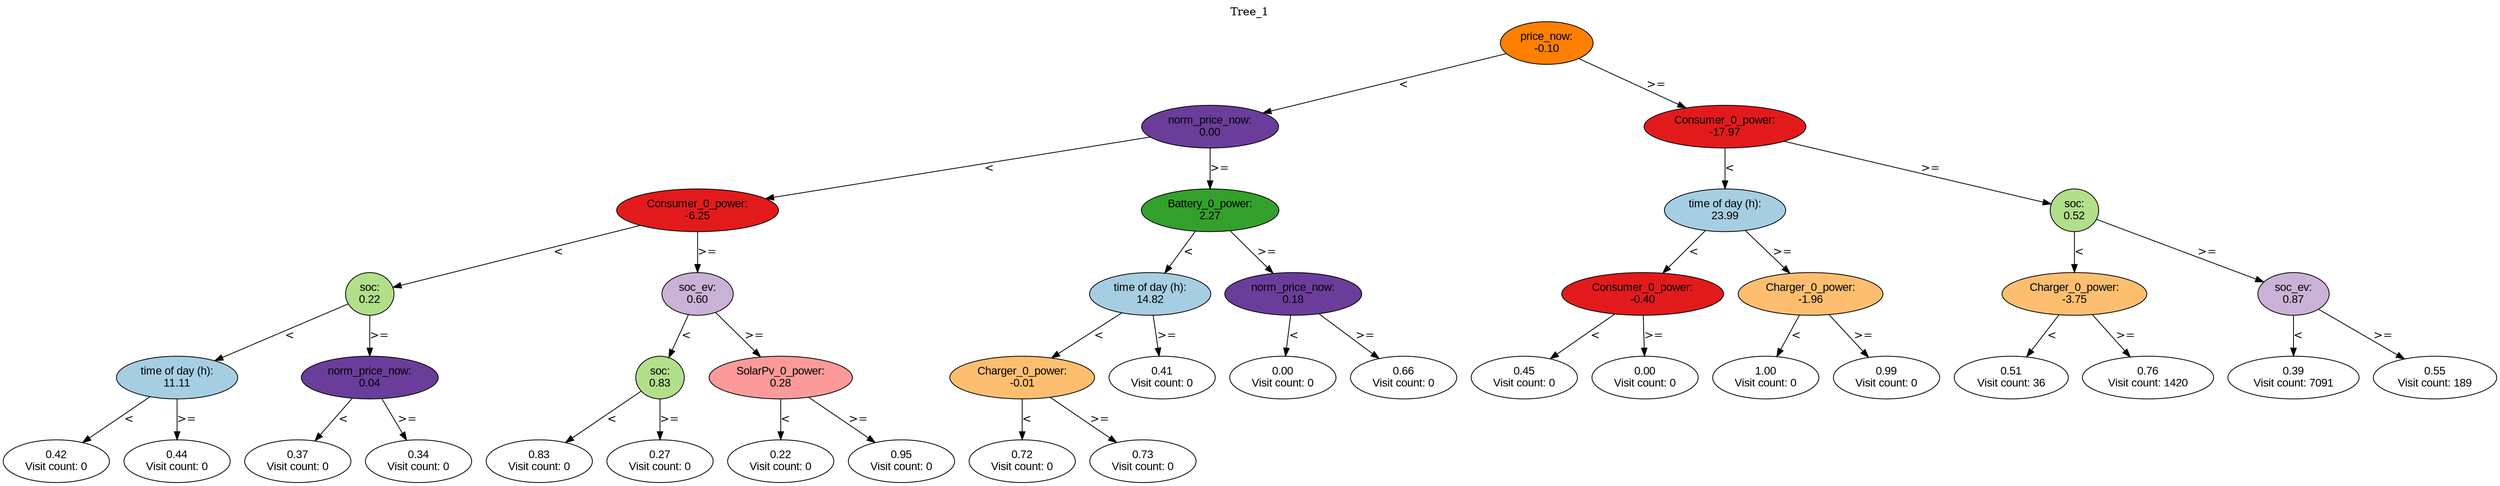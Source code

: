 digraph BST {
    node [fontname="Arial" style=filled colorscheme=paired12];
    0 [ label = "price_now:
-0.10" fillcolor=8];
    1 [ label = "norm_price_now:
0.00" fillcolor=10];
    2 [ label = "Consumer_0_power:
-6.25" fillcolor=6];
    3 [ label = "soc:
0.22" fillcolor=3];
    4 [ label = "time of day (h):
11.11" fillcolor=1];
    5 [ label = "0.42
Visit count: 0" fillcolor=white];
    6 [ label = "0.44
Visit count: 0" fillcolor=white];
    7 [ label = "norm_price_now:
0.04" fillcolor=10];
    8 [ label = "0.37
Visit count: 0" fillcolor=white];
    9 [ label = "0.34
Visit count: 0" fillcolor=white];
    10 [ label = "soc_ev:
0.60" fillcolor=9];
    11 [ label = "soc:
0.83" fillcolor=3];
    12 [ label = "0.83
Visit count: 0" fillcolor=white];
    13 [ label = "0.27
Visit count: 0" fillcolor=white];
    14 [ label = "SolarPv_0_power:
0.28" fillcolor=5];
    15 [ label = "0.22
Visit count: 0" fillcolor=white];
    16 [ label = "0.95
Visit count: 0" fillcolor=white];
    17 [ label = "Battery_0_power:
2.27" fillcolor=4];
    18 [ label = "time of day (h):
14.82" fillcolor=1];
    19 [ label = "Charger_0_power:
-0.01" fillcolor=7];
    20 [ label = "0.72
Visit count: 0" fillcolor=white];
    21 [ label = "0.73
Visit count: 0" fillcolor=white];
    22 [ label = "0.41
Visit count: 0" fillcolor=white];
    23 [ label = "norm_price_now:
0.18" fillcolor=10];
    24 [ label = "0.00
Visit count: 0" fillcolor=white];
    25 [ label = "0.66
Visit count: 0" fillcolor=white];
    26 [ label = "Consumer_0_power:
-17.97" fillcolor=6];
    27 [ label = "time of day (h):
23.99" fillcolor=1];
    28 [ label = "Consumer_0_power:
-0.40" fillcolor=6];
    29 [ label = "0.45
Visit count: 0" fillcolor=white];
    30 [ label = "0.00
Visit count: 0" fillcolor=white];
    31 [ label = "Charger_0_power:
-1.96" fillcolor=7];
    32 [ label = "1.00
Visit count: 0" fillcolor=white];
    33 [ label = "0.99
Visit count: 0" fillcolor=white];
    34 [ label = "soc:
0.52" fillcolor=3];
    35 [ label = "Charger_0_power:
-3.75" fillcolor=7];
    36 [ label = "0.51
Visit count: 36" fillcolor=white];
    37 [ label = "0.76
Visit count: 1420" fillcolor=white];
    38 [ label = "soc_ev:
0.87" fillcolor=9];
    39 [ label = "0.39
Visit count: 7091" fillcolor=white];
    40 [ label = "0.55
Visit count: 189" fillcolor=white];

    0  -> 1[ label = "<"];
    0  -> 26[ label = ">="];
    1  -> 2[ label = "<"];
    1  -> 17[ label = ">="];
    2  -> 3[ label = "<"];
    2  -> 10[ label = ">="];
    3  -> 4[ label = "<"];
    3  -> 7[ label = ">="];
    4  -> 5[ label = "<"];
    4  -> 6[ label = ">="];
    7  -> 8[ label = "<"];
    7  -> 9[ label = ">="];
    10  -> 11[ label = "<"];
    10  -> 14[ label = ">="];
    11  -> 12[ label = "<"];
    11  -> 13[ label = ">="];
    14  -> 15[ label = "<"];
    14  -> 16[ label = ">="];
    17  -> 18[ label = "<"];
    17  -> 23[ label = ">="];
    18  -> 19[ label = "<"];
    18  -> 22[ label = ">="];
    19  -> 20[ label = "<"];
    19  -> 21[ label = ">="];
    23  -> 24[ label = "<"];
    23  -> 25[ label = ">="];
    26  -> 27[ label = "<"];
    26  -> 34[ label = ">="];
    27  -> 28[ label = "<"];
    27  -> 31[ label = ">="];
    28  -> 29[ label = "<"];
    28  -> 30[ label = ">="];
    31  -> 32[ label = "<"];
    31  -> 33[ label = ">="];
    34  -> 35[ label = "<"];
    34  -> 38[ label = ">="];
    35  -> 36[ label = "<"];
    35  -> 37[ label = ">="];
    38  -> 39[ label = "<"];
    38  -> 40[ label = ">="];

    labelloc="t";
    label="Tree_1";
}